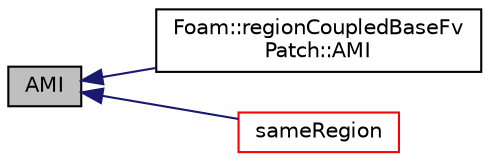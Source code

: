 digraph "AMI"
{
  bgcolor="transparent";
  edge [fontname="Helvetica",fontsize="10",labelfontname="Helvetica",labelfontsize="10"];
  node [fontname="Helvetica",fontsize="10",shape=record];
  rankdir="LR";
  Node1 [label="AMI",height=0.2,width=0.4,color="black", fillcolor="grey75", style="filled", fontcolor="black"];
  Node1 -> Node2 [dir="back",color="midnightblue",fontsize="10",style="solid",fontname="Helvetica"];
  Node2 [label="Foam::regionCoupledBaseFv\lPatch::AMI",height=0.2,width=0.4,color="black",URL="$a02179.html#a33f8a45d17e184352e0cf21839788308",tooltip="Return a reference to the AMI interpolator. "];
  Node1 -> Node3 [dir="back",color="midnightblue",fontsize="10",style="solid",fontname="Helvetica"];
  Node3 [label="sameRegion",height=0.2,width=0.4,color="red",URL="$a02178.html#a6d593cbcd7a8bb0b3f0127d84232ed7b",tooltip="Cached sampleRegion != mesh.name() "];
}
